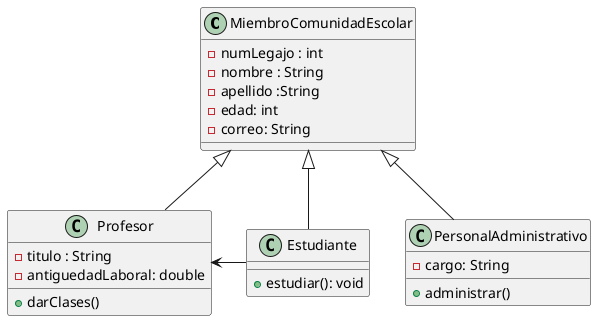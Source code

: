 @startuml
'https://plantuml.com/sequence-diagram
class MiembroComunidadEscolar{
-numLegajo : int
-nombre : String
-apellido :String
-edad: int
-correo: String
}

class Estudiante{
+ estudiar(): void
}

class Profesor{
- titulo : String
- antiguedadLaboral: double
+ darClases()
}

class PersonalAdministrativo{
- cargo: String
+ administrar()
}

Profesor --u|> MiembroComunidadEscolar
Estudiante --u|> MiembroComunidadEscolar
PersonalAdministrativo --u|> MiembroComunidadEscolar
Estudiante -l-> Profesor

@enduml